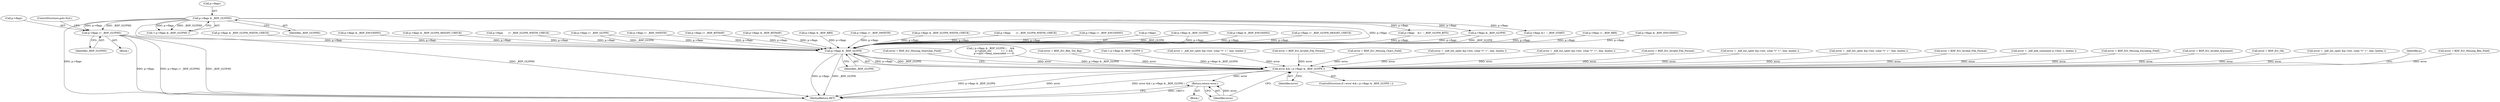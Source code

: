 digraph "0_savannah_07bdb6e289c7954e2a533039dc93c1c136099d2d@pointer" {
"1000323" [label="(Call,p->flags |= _BDF_GLYPHS)"];
"1000241" [label="(Call,p->flags & _BDF_GLYPHS)"];
"1001557" [label="(Call,p->flags & _BDF_GLYPH)"];
"1001555" [label="(Call,error && ( p->flags & _BDF_GLYPH ))"];
"1001566" [label="(Return,return error;)"];
"1000310" [label="(Call,error = BDF_Err_Invalid_Argument)"];
"1000242" [label="(Call,p->flags)"];
"1000182" [label="(Call,error = BDF_Err_Ok)"];
"1001018" [label="(Call,error = _bdf_list_split( &p->list, (char *)\" +\", line, linelen ))"];
"1001445" [label="(Call,p->flags |= _BDF_BBX)"];
"1000169" [label="(Block,)"];
"1001564" [label="(Identifier,p)"];
"1001146" [label="(Call,p->flags & _BDF_ENCODING)"];
"1001468" [label="(Call,error = BDF_Err_Missing_Bbx_Field)"];
"1000926" [label="(Call,p->flags & _BDF_GLYPH_WIDTH_CHECK)"];
"1000492" [label="(Call,error = BDF_Err_Missing_Startchar_Field)"];
"1001557" [label="(Call,p->flags & _BDF_GLYPH)"];
"1000375" [label="(Call,( p->flags & _BDF_GLYPH )     &&\n         p->glyph_enc            == -1 &&\n         p->opts->keep_unencoded == 0)"];
"1001567" [label="(Identifier,error)"];
"1001065" [label="(Call,p->flags & _BDF_ENCODING)"];
"1001513" [label="(Call,error = BDF_Err_Bbx_Too_Big)"];
"1000834" [label="(Call,p->flags & _BDF_GLYPH_HEIGHT_CHECK)"];
"1000485" [label="(Call,!( p->flags & _BDF_GLYPH ))"];
"1000496" [label="(Call,error = _bdf_list_split( &p->list, (char *)\" +\", line, linelen ))"];
"1000932" [label="(Call,p->flags       |= _BDF_GLYPH_WIDTH_CHECK)"];
"1000443" [label="(Call,error = BDF_Err_Invalid_File_Format)"];
"1000324" [label="(Call,p->flags)"];
"1000368" [label="(Call,p->flags    &= ~_BDF_GLYPH_BITS)"];
"1000464" [label="(Call,p->flags |= _BDF_GLYPH)"];
"1001049" [label="(Call,p->flags |= _BDF_SWIDTH)"];
"1000255" [label="(Call,error = BDF_Err_Missing_Chars_Field)"];
"1001539" [label="(Call,p->flags |= _BDF_BITMAP)"];
"1001071" [label="(Call,error = _bdf_list_split( &p->list, (char *)\" +\", line, linelen ))"];
"1001152" [label="(Call,error = _bdf_list_split( &p->list, (char *)\" +\", line, linelen ))"];
"1000376" [label="(Call,p->flags & _BDF_GLYPH)"];
"1001555" [label="(Call,error && ( p->flags & _BDF_GLYPH ))"];
"1001545" [label="(Call,error = BDF_Err_Invalid_File_Format)"];
"1001561" [label="(Identifier,_BDF_GLYPH)"];
"1000813" [label="(Call,p->flags & _BDF_BITMAP)"];
"1000259" [label="(Call,error = _bdf_list_split( &p->list, (char *)\" +\", line, linelen ))"];
"1000408" [label="(Call,error = _bdf_list_split( &p->list, (char *)\" +\", line, linelen ))"];
"1000327" [label="(Identifier,_BDF_GLYPHS)"];
"1000593" [label="(Call,error = BDF_Err_Invalid_File_Format)"];
"1000240" [label="(Call,!( p->flags & _BDF_GLYPHS ))"];
"1001566" [label="(Return,return error;)"];
"1000230" [label="(Call,error = _bdf_add_comment( p->font, s, linelen ))"];
"1001462" [label="(Call,p->flags & _BDF_BBX)"];
"1001130" [label="(Call,p->flags |= _BDF_DWIDTH)"];
"1000328" [label="(ControlStructure,goto Exit;)"];
"1000246" [label="(Block,)"];
"1000981" [label="(Call,p->flags & _BDF_GLYPH_WIDTH_CHECK)"];
"1001550" [label="(Call,error = BDF_Err_Missing_Encoding_Field)"];
"1000987" [label="(Call,p->flags       |= _BDF_GLYPH_WIDTH_CHECK)"];
"1000776" [label="(Call,p->flags |= _BDF_ENCODING)"];
"1000349" [label="(Call,p->flags &= ~_BDF_START)"];
"1000241" [label="(Call,p->flags & _BDF_GLYPHS)"];
"1001558" [label="(Call,p->flags)"];
"1000245" [label="(Identifier,_BDF_GLYPHS)"];
"1000486" [label="(Call,p->flags & _BDF_GLYPH)"];
"1001012" [label="(Call,p->flags & _BDF_ENCODING)"];
"1001568" [label="(MethodReturn,RET)"];
"1001556" [label="(Identifier,error)"];
"1000840" [label="(Call,p->flags |= _BDF_GLYPH_HEIGHT_CHECK)"];
"1001554" [label="(ControlStructure,if ( error && ( p->flags & _BDF_GLYPH ) ))"];
"1000323" [label="(Call,p->flags |= _BDF_GLYPHS)"];
"1000323" -> "1000246"  [label="AST: "];
"1000323" -> "1000327"  [label="CFG: "];
"1000324" -> "1000323"  [label="AST: "];
"1000327" -> "1000323"  [label="AST: "];
"1000328" -> "1000323"  [label="CFG: "];
"1000323" -> "1001568"  [label="DDG: p->flags"];
"1000323" -> "1001568"  [label="DDG: p->flags |= _BDF_GLYPHS"];
"1000323" -> "1001568"  [label="DDG: _BDF_GLYPHS"];
"1000241" -> "1000323"  [label="DDG: p->flags"];
"1000241" -> "1000323"  [label="DDG: _BDF_GLYPHS"];
"1000323" -> "1001557"  [label="DDG: p->flags"];
"1000241" -> "1000240"  [label="AST: "];
"1000241" -> "1000245"  [label="CFG: "];
"1000242" -> "1000241"  [label="AST: "];
"1000245" -> "1000241"  [label="AST: "];
"1000240" -> "1000241"  [label="CFG: "];
"1000241" -> "1001568"  [label="DDG: p->flags"];
"1000241" -> "1001568"  [label="DDG: _BDF_GLYPHS"];
"1000241" -> "1000240"  [label="DDG: p->flags"];
"1000241" -> "1000240"  [label="DDG: _BDF_GLYPHS"];
"1000241" -> "1000349"  [label="DDG: p->flags"];
"1000241" -> "1000368"  [label="DDG: p->flags"];
"1000241" -> "1000376"  [label="DDG: p->flags"];
"1000241" -> "1001557"  [label="DDG: p->flags"];
"1001557" -> "1001555"  [label="AST: "];
"1001557" -> "1001561"  [label="CFG: "];
"1001558" -> "1001557"  [label="AST: "];
"1001561" -> "1001557"  [label="AST: "];
"1001555" -> "1001557"  [label="CFG: "];
"1001557" -> "1001568"  [label="DDG: p->flags"];
"1001557" -> "1001568"  [label="DDG: _BDF_GLYPH"];
"1001557" -> "1001555"  [label="DDG: p->flags"];
"1001557" -> "1001555"  [label="DDG: _BDF_GLYPH"];
"1000368" -> "1001557"  [label="DDG: p->flags"];
"1001462" -> "1001557"  [label="DDG: p->flags"];
"1000376" -> "1001557"  [label="DDG: p->flags"];
"1000376" -> "1001557"  [label="DDG: _BDF_GLYPH"];
"1001065" -> "1001557"  [label="DDG: p->flags"];
"1000464" -> "1001557"  [label="DDG: p->flags"];
"1000464" -> "1001557"  [label="DDG: _BDF_GLYPH"];
"1000987" -> "1001557"  [label="DDG: p->flags"];
"1000981" -> "1001557"  [label="DDG: p->flags"];
"1001049" -> "1001557"  [label="DDG: p->flags"];
"1000926" -> "1001557"  [label="DDG: p->flags"];
"1000813" -> "1001557"  [label="DDG: p->flags"];
"1000932" -> "1001557"  [label="DDG: p->flags"];
"1001445" -> "1001557"  [label="DDG: p->flags"];
"1001130" -> "1001557"  [label="DDG: p->flags"];
"1000486" -> "1001557"  [label="DDG: p->flags"];
"1000486" -> "1001557"  [label="DDG: _BDF_GLYPH"];
"1000834" -> "1001557"  [label="DDG: p->flags"];
"1000776" -> "1001557"  [label="DDG: p->flags"];
"1001012" -> "1001557"  [label="DDG: p->flags"];
"1000349" -> "1001557"  [label="DDG: p->flags"];
"1001146" -> "1001557"  [label="DDG: p->flags"];
"1001539" -> "1001557"  [label="DDG: p->flags"];
"1000840" -> "1001557"  [label="DDG: p->flags"];
"1001555" -> "1001554"  [label="AST: "];
"1001555" -> "1001556"  [label="CFG: "];
"1001556" -> "1001555"  [label="AST: "];
"1001564" -> "1001555"  [label="CFG: "];
"1001567" -> "1001555"  [label="CFG: "];
"1001555" -> "1001568"  [label="DDG: p->flags & _BDF_GLYPH"];
"1001555" -> "1001568"  [label="DDG: error"];
"1001555" -> "1001568"  [label="DDG: error && ( p->flags & _BDF_GLYPH )"];
"1000259" -> "1001555"  [label="DDG: error"];
"1000408" -> "1001555"  [label="DDG: error"];
"1001550" -> "1001555"  [label="DDG: error"];
"1000310" -> "1001555"  [label="DDG: error"];
"1000492" -> "1001555"  [label="DDG: error"];
"1000496" -> "1001555"  [label="DDG: error"];
"1001071" -> "1001555"  [label="DDG: error"];
"1000230" -> "1001555"  [label="DDG: error"];
"1001468" -> "1001555"  [label="DDG: error"];
"1001152" -> "1001555"  [label="DDG: error"];
"1000593" -> "1001555"  [label="DDG: error"];
"1000255" -> "1001555"  [label="DDG: error"];
"1001545" -> "1001555"  [label="DDG: error"];
"1000182" -> "1001555"  [label="DDG: error"];
"1000443" -> "1001555"  [label="DDG: error"];
"1001513" -> "1001555"  [label="DDG: error"];
"1001018" -> "1001555"  [label="DDG: error"];
"1000485" -> "1001555"  [label="DDG: p->flags & _BDF_GLYPH"];
"1000375" -> "1001555"  [label="DDG: p->flags & _BDF_GLYPH"];
"1001555" -> "1001566"  [label="DDG: error"];
"1001566" -> "1000169"  [label="AST: "];
"1001566" -> "1001567"  [label="CFG: "];
"1001567" -> "1001566"  [label="AST: "];
"1001568" -> "1001566"  [label="CFG: "];
"1001566" -> "1001568"  [label="DDG: <RET>"];
"1001567" -> "1001566"  [label="DDG: error"];
}
